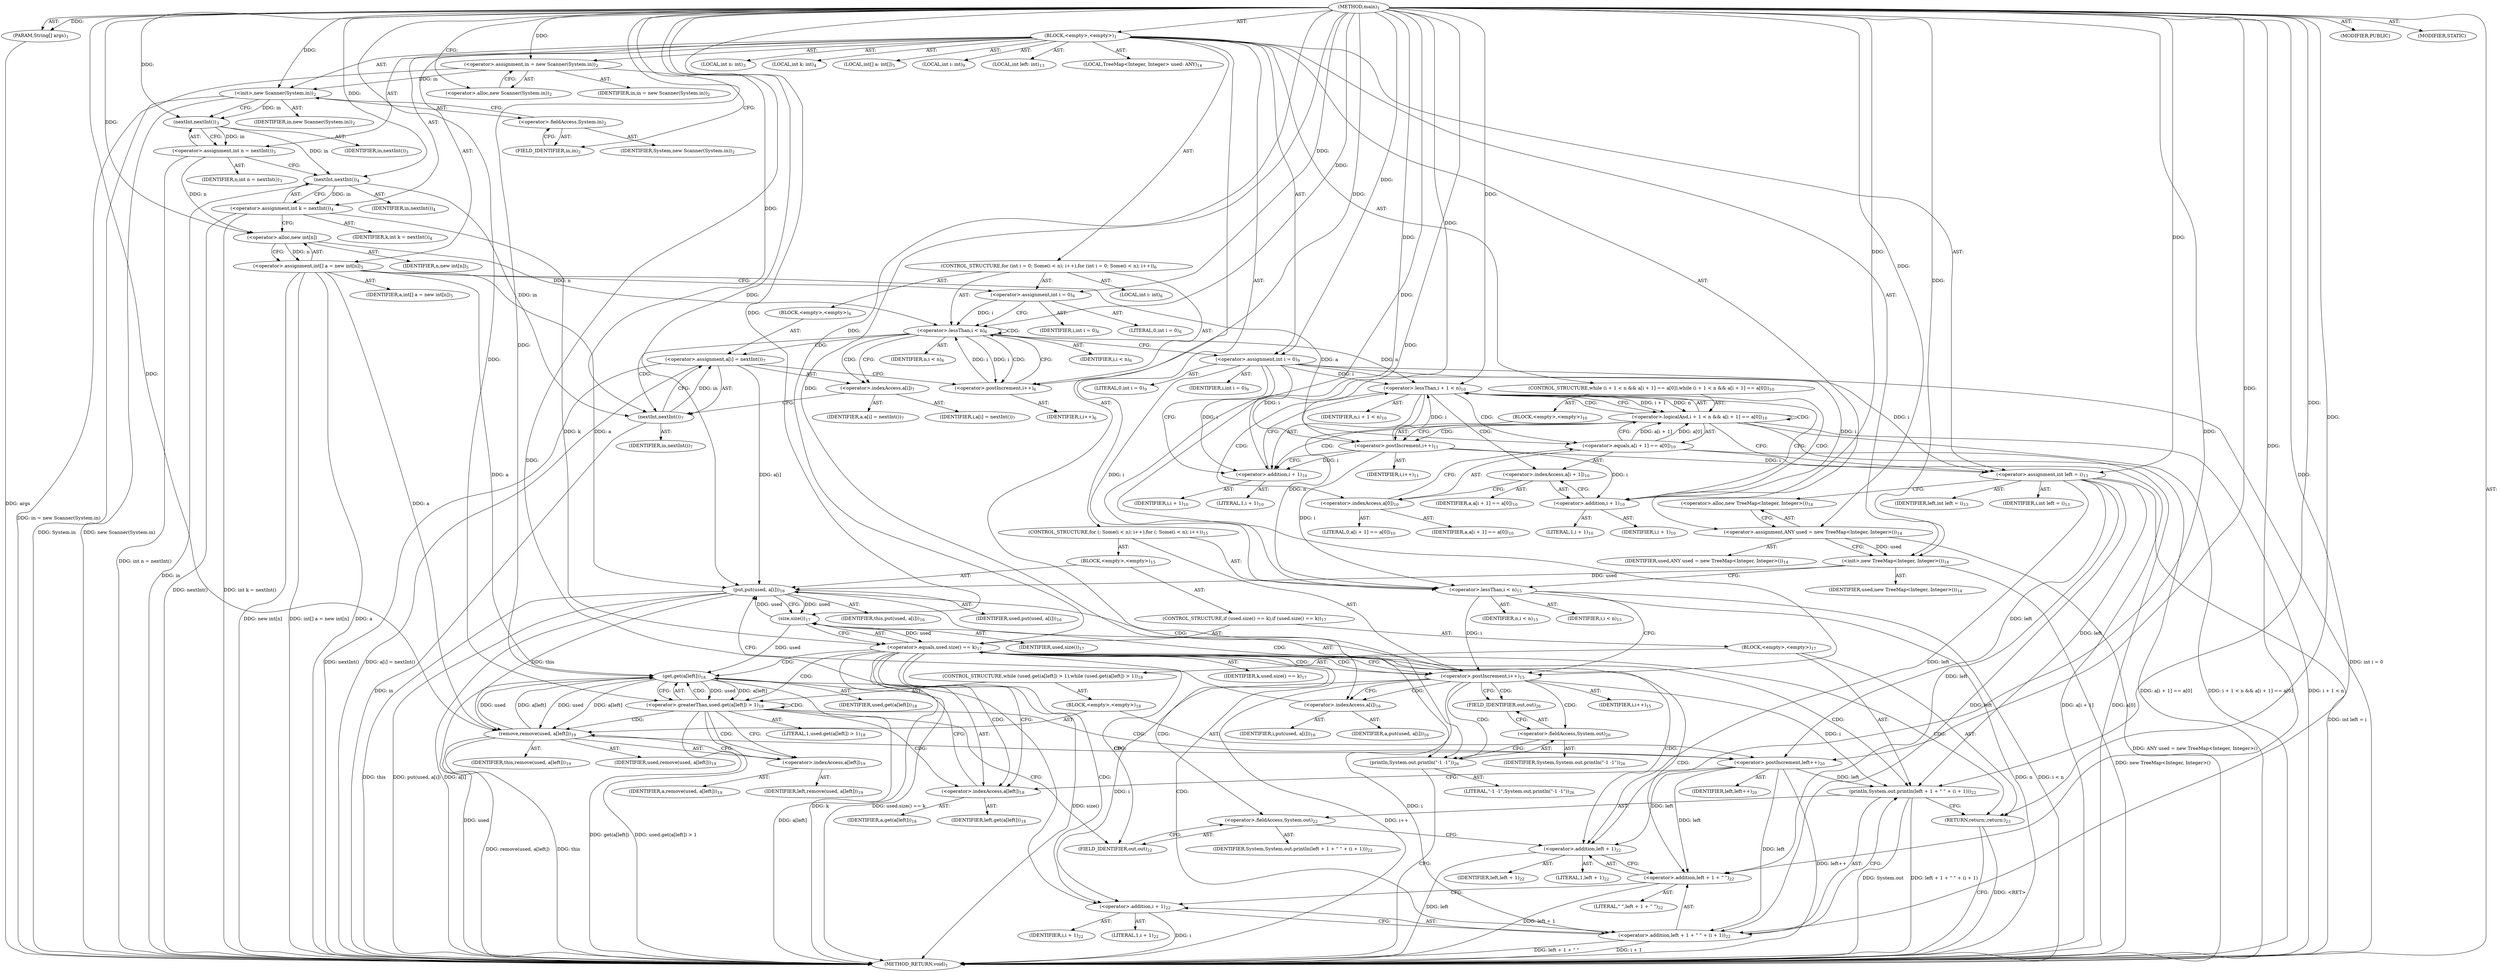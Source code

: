 digraph "main" {  
"19" [label = <(METHOD,main)<SUB>1</SUB>> ]
"20" [label = <(PARAM,String[] args)<SUB>1</SUB>> ]
"21" [label = <(BLOCK,&lt;empty&gt;,&lt;empty&gt;)<SUB>1</SUB>> ]
"22" [label = <(&lt;operator&gt;.assignment,in = new Scanner(System.in))<SUB>2</SUB>> ]
"23" [label = <(IDENTIFIER,in,in = new Scanner(System.in))<SUB>2</SUB>> ]
"24" [label = <(&lt;operator&gt;.alloc,new Scanner(System.in))<SUB>2</SUB>> ]
"25" [label = <(&lt;init&gt;,new Scanner(System.in))<SUB>2</SUB>> ]
"26" [label = <(IDENTIFIER,in,new Scanner(System.in))<SUB>2</SUB>> ]
"27" [label = <(&lt;operator&gt;.fieldAccess,System.in)<SUB>2</SUB>> ]
"28" [label = <(IDENTIFIER,System,new Scanner(System.in))<SUB>2</SUB>> ]
"29" [label = <(FIELD_IDENTIFIER,in,in)<SUB>2</SUB>> ]
"30" [label = <(LOCAL,int n: int)<SUB>3</SUB>> ]
"31" [label = <(&lt;operator&gt;.assignment,int n = nextInt())<SUB>3</SUB>> ]
"32" [label = <(IDENTIFIER,n,int n = nextInt())<SUB>3</SUB>> ]
"33" [label = <(nextInt,nextInt())<SUB>3</SUB>> ]
"34" [label = <(IDENTIFIER,in,nextInt())<SUB>3</SUB>> ]
"35" [label = <(LOCAL,int k: int)<SUB>4</SUB>> ]
"36" [label = <(&lt;operator&gt;.assignment,int k = nextInt())<SUB>4</SUB>> ]
"37" [label = <(IDENTIFIER,k,int k = nextInt())<SUB>4</SUB>> ]
"38" [label = <(nextInt,nextInt())<SUB>4</SUB>> ]
"39" [label = <(IDENTIFIER,in,nextInt())<SUB>4</SUB>> ]
"40" [label = <(LOCAL,int[] a: int[])<SUB>5</SUB>> ]
"41" [label = <(&lt;operator&gt;.assignment,int[] a = new int[n])<SUB>5</SUB>> ]
"42" [label = <(IDENTIFIER,a,int[] a = new int[n])<SUB>5</SUB>> ]
"43" [label = <(&lt;operator&gt;.alloc,new int[n])> ]
"44" [label = <(IDENTIFIER,n,new int[n])<SUB>5</SUB>> ]
"45" [label = <(CONTROL_STRUCTURE,for (int i = 0; Some(i &lt; n); i++),for (int i = 0; Some(i &lt; n); i++))<SUB>6</SUB>> ]
"46" [label = <(LOCAL,int i: int)<SUB>6</SUB>> ]
"47" [label = <(&lt;operator&gt;.assignment,int i = 0)<SUB>6</SUB>> ]
"48" [label = <(IDENTIFIER,i,int i = 0)<SUB>6</SUB>> ]
"49" [label = <(LITERAL,0,int i = 0)<SUB>6</SUB>> ]
"50" [label = <(&lt;operator&gt;.lessThan,i &lt; n)<SUB>6</SUB>> ]
"51" [label = <(IDENTIFIER,i,i &lt; n)<SUB>6</SUB>> ]
"52" [label = <(IDENTIFIER,n,i &lt; n)<SUB>6</SUB>> ]
"53" [label = <(&lt;operator&gt;.postIncrement,i++)<SUB>6</SUB>> ]
"54" [label = <(IDENTIFIER,i,i++)<SUB>6</SUB>> ]
"55" [label = <(BLOCK,&lt;empty&gt;,&lt;empty&gt;)<SUB>6</SUB>> ]
"56" [label = <(&lt;operator&gt;.assignment,a[i] = nextInt())<SUB>7</SUB>> ]
"57" [label = <(&lt;operator&gt;.indexAccess,a[i])<SUB>7</SUB>> ]
"58" [label = <(IDENTIFIER,a,a[i] = nextInt())<SUB>7</SUB>> ]
"59" [label = <(IDENTIFIER,i,a[i] = nextInt())<SUB>7</SUB>> ]
"60" [label = <(nextInt,nextInt())<SUB>7</SUB>> ]
"61" [label = <(IDENTIFIER,in,nextInt())<SUB>7</SUB>> ]
"62" [label = <(LOCAL,int i: int)<SUB>9</SUB>> ]
"63" [label = <(&lt;operator&gt;.assignment,int i = 0)<SUB>9</SUB>> ]
"64" [label = <(IDENTIFIER,i,int i = 0)<SUB>9</SUB>> ]
"65" [label = <(LITERAL,0,int i = 0)<SUB>9</SUB>> ]
"66" [label = <(CONTROL_STRUCTURE,while (i + 1 &lt; n &amp;&amp; a[i + 1] == a[0]),while (i + 1 &lt; n &amp;&amp; a[i + 1] == a[0]))<SUB>10</SUB>> ]
"67" [label = <(&lt;operator&gt;.logicalAnd,i + 1 &lt; n &amp;&amp; a[i + 1] == a[0])<SUB>10</SUB>> ]
"68" [label = <(&lt;operator&gt;.lessThan,i + 1 &lt; n)<SUB>10</SUB>> ]
"69" [label = <(&lt;operator&gt;.addition,i + 1)<SUB>10</SUB>> ]
"70" [label = <(IDENTIFIER,i,i + 1)<SUB>10</SUB>> ]
"71" [label = <(LITERAL,1,i + 1)<SUB>10</SUB>> ]
"72" [label = <(IDENTIFIER,n,i + 1 &lt; n)<SUB>10</SUB>> ]
"73" [label = <(&lt;operator&gt;.equals,a[i + 1] == a[0])<SUB>10</SUB>> ]
"74" [label = <(&lt;operator&gt;.indexAccess,a[i + 1])<SUB>10</SUB>> ]
"75" [label = <(IDENTIFIER,a,a[i + 1] == a[0])<SUB>10</SUB>> ]
"76" [label = <(&lt;operator&gt;.addition,i + 1)<SUB>10</SUB>> ]
"77" [label = <(IDENTIFIER,i,i + 1)<SUB>10</SUB>> ]
"78" [label = <(LITERAL,1,i + 1)<SUB>10</SUB>> ]
"79" [label = <(&lt;operator&gt;.indexAccess,a[0])<SUB>10</SUB>> ]
"80" [label = <(IDENTIFIER,a,a[i + 1] == a[0])<SUB>10</SUB>> ]
"81" [label = <(LITERAL,0,a[i + 1] == a[0])<SUB>10</SUB>> ]
"82" [label = <(BLOCK,&lt;empty&gt;,&lt;empty&gt;)<SUB>10</SUB>> ]
"83" [label = <(&lt;operator&gt;.postIncrement,i++)<SUB>11</SUB>> ]
"84" [label = <(IDENTIFIER,i,i++)<SUB>11</SUB>> ]
"85" [label = <(LOCAL,int left: int)<SUB>13</SUB>> ]
"86" [label = <(&lt;operator&gt;.assignment,int left = i)<SUB>13</SUB>> ]
"87" [label = <(IDENTIFIER,left,int left = i)<SUB>13</SUB>> ]
"88" [label = <(IDENTIFIER,i,int left = i)<SUB>13</SUB>> ]
"4" [label = <(LOCAL,TreeMap&lt;Integer, Integer&gt; used: ANY)<SUB>14</SUB>> ]
"89" [label = <(&lt;operator&gt;.assignment,ANY used = new TreeMap&lt;Integer, Integer&gt;())<SUB>14</SUB>> ]
"90" [label = <(IDENTIFIER,used,ANY used = new TreeMap&lt;Integer, Integer&gt;())<SUB>14</SUB>> ]
"91" [label = <(&lt;operator&gt;.alloc,new TreeMap&lt;Integer, Integer&gt;())<SUB>14</SUB>> ]
"92" [label = <(&lt;init&gt;,new TreeMap&lt;Integer, Integer&gt;())<SUB>14</SUB>> ]
"3" [label = <(IDENTIFIER,used,new TreeMap&lt;Integer, Integer&gt;())<SUB>14</SUB>> ]
"93" [label = <(CONTROL_STRUCTURE,for (; Some(i &lt; n); i++),for (; Some(i &lt; n); i++))<SUB>15</SUB>> ]
"94" [label = <(&lt;operator&gt;.lessThan,i &lt; n)<SUB>15</SUB>> ]
"95" [label = <(IDENTIFIER,i,i &lt; n)<SUB>15</SUB>> ]
"96" [label = <(IDENTIFIER,n,i &lt; n)<SUB>15</SUB>> ]
"97" [label = <(&lt;operator&gt;.postIncrement,i++)<SUB>15</SUB>> ]
"98" [label = <(IDENTIFIER,i,i++)<SUB>15</SUB>> ]
"99" [label = <(BLOCK,&lt;empty&gt;,&lt;empty&gt;)<SUB>15</SUB>> ]
"100" [label = <(put,put(used, a[i]))<SUB>16</SUB>> ]
"101" [label = <(IDENTIFIER,this,put(used, a[i]))<SUB>16</SUB>> ]
"102" [label = <(IDENTIFIER,used,put(used, a[i]))<SUB>16</SUB>> ]
"103" [label = <(&lt;operator&gt;.indexAccess,a[i])<SUB>16</SUB>> ]
"104" [label = <(IDENTIFIER,a,put(used, a[i]))<SUB>16</SUB>> ]
"105" [label = <(IDENTIFIER,i,put(used, a[i]))<SUB>16</SUB>> ]
"106" [label = <(CONTROL_STRUCTURE,if (used.size() == k),if (used.size() == k))<SUB>17</SUB>> ]
"107" [label = <(&lt;operator&gt;.equals,used.size() == k)<SUB>17</SUB>> ]
"108" [label = <(size,size())<SUB>17</SUB>> ]
"109" [label = <(IDENTIFIER,used,size())<SUB>17</SUB>> ]
"110" [label = <(IDENTIFIER,k,used.size() == k)<SUB>17</SUB>> ]
"111" [label = <(BLOCK,&lt;empty&gt;,&lt;empty&gt;)<SUB>17</SUB>> ]
"112" [label = <(CONTROL_STRUCTURE,while (used.get(a[left]) &gt; 1),while (used.get(a[left]) &gt; 1))<SUB>18</SUB>> ]
"113" [label = <(&lt;operator&gt;.greaterThan,used.get(a[left]) &gt; 1)<SUB>18</SUB>> ]
"114" [label = <(get,get(a[left]))<SUB>18</SUB>> ]
"115" [label = <(IDENTIFIER,used,get(a[left]))<SUB>18</SUB>> ]
"116" [label = <(&lt;operator&gt;.indexAccess,a[left])<SUB>18</SUB>> ]
"117" [label = <(IDENTIFIER,a,get(a[left]))<SUB>18</SUB>> ]
"118" [label = <(IDENTIFIER,left,get(a[left]))<SUB>18</SUB>> ]
"119" [label = <(LITERAL,1,used.get(a[left]) &gt; 1)<SUB>18</SUB>> ]
"120" [label = <(BLOCK,&lt;empty&gt;,&lt;empty&gt;)<SUB>18</SUB>> ]
"121" [label = <(remove,remove(used, a[left]))<SUB>19</SUB>> ]
"122" [label = <(IDENTIFIER,this,remove(used, a[left]))<SUB>19</SUB>> ]
"123" [label = <(IDENTIFIER,used,remove(used, a[left]))<SUB>19</SUB>> ]
"124" [label = <(&lt;operator&gt;.indexAccess,a[left])<SUB>19</SUB>> ]
"125" [label = <(IDENTIFIER,a,remove(used, a[left]))<SUB>19</SUB>> ]
"126" [label = <(IDENTIFIER,left,remove(used, a[left]))<SUB>19</SUB>> ]
"127" [label = <(&lt;operator&gt;.postIncrement,left++)<SUB>20</SUB>> ]
"128" [label = <(IDENTIFIER,left,left++)<SUB>20</SUB>> ]
"129" [label = <(println,System.out.println(left + 1 + &quot; &quot; + (i + 1)))<SUB>22</SUB>> ]
"130" [label = <(&lt;operator&gt;.fieldAccess,System.out)<SUB>22</SUB>> ]
"131" [label = <(IDENTIFIER,System,System.out.println(left + 1 + &quot; &quot; + (i + 1)))<SUB>22</SUB>> ]
"132" [label = <(FIELD_IDENTIFIER,out,out)<SUB>22</SUB>> ]
"133" [label = <(&lt;operator&gt;.addition,left + 1 + &quot; &quot; + (i + 1))<SUB>22</SUB>> ]
"134" [label = <(&lt;operator&gt;.addition,left + 1 + &quot; &quot;)<SUB>22</SUB>> ]
"135" [label = <(&lt;operator&gt;.addition,left + 1)<SUB>22</SUB>> ]
"136" [label = <(IDENTIFIER,left,left + 1)<SUB>22</SUB>> ]
"137" [label = <(LITERAL,1,left + 1)<SUB>22</SUB>> ]
"138" [label = <(LITERAL,&quot; &quot;,left + 1 + &quot; &quot;)<SUB>22</SUB>> ]
"139" [label = <(&lt;operator&gt;.addition,i + 1)<SUB>22</SUB>> ]
"140" [label = <(IDENTIFIER,i,i + 1)<SUB>22</SUB>> ]
"141" [label = <(LITERAL,1,i + 1)<SUB>22</SUB>> ]
"142" [label = <(RETURN,return;,return;)<SUB>23</SUB>> ]
"143" [label = <(println,System.out.println(&quot;-1 -1&quot;))<SUB>26</SUB>> ]
"144" [label = <(&lt;operator&gt;.fieldAccess,System.out)<SUB>26</SUB>> ]
"145" [label = <(IDENTIFIER,System,System.out.println(&quot;-1 -1&quot;))<SUB>26</SUB>> ]
"146" [label = <(FIELD_IDENTIFIER,out,out)<SUB>26</SUB>> ]
"147" [label = <(LITERAL,&quot;-1 -1&quot;,System.out.println(&quot;-1 -1&quot;))<SUB>26</SUB>> ]
"148" [label = <(MODIFIER,PUBLIC)> ]
"149" [label = <(MODIFIER,STATIC)> ]
"150" [label = <(METHOD_RETURN,void)<SUB>1</SUB>> ]
  "19" -> "20"  [ label = "AST: "] 
  "19" -> "21"  [ label = "AST: "] 
  "19" -> "148"  [ label = "AST: "] 
  "19" -> "149"  [ label = "AST: "] 
  "19" -> "150"  [ label = "AST: "] 
  "21" -> "22"  [ label = "AST: "] 
  "21" -> "25"  [ label = "AST: "] 
  "21" -> "30"  [ label = "AST: "] 
  "21" -> "31"  [ label = "AST: "] 
  "21" -> "35"  [ label = "AST: "] 
  "21" -> "36"  [ label = "AST: "] 
  "21" -> "40"  [ label = "AST: "] 
  "21" -> "41"  [ label = "AST: "] 
  "21" -> "45"  [ label = "AST: "] 
  "21" -> "62"  [ label = "AST: "] 
  "21" -> "63"  [ label = "AST: "] 
  "21" -> "66"  [ label = "AST: "] 
  "21" -> "85"  [ label = "AST: "] 
  "21" -> "86"  [ label = "AST: "] 
  "21" -> "4"  [ label = "AST: "] 
  "21" -> "89"  [ label = "AST: "] 
  "21" -> "92"  [ label = "AST: "] 
  "21" -> "93"  [ label = "AST: "] 
  "21" -> "143"  [ label = "AST: "] 
  "22" -> "23"  [ label = "AST: "] 
  "22" -> "24"  [ label = "AST: "] 
  "25" -> "26"  [ label = "AST: "] 
  "25" -> "27"  [ label = "AST: "] 
  "27" -> "28"  [ label = "AST: "] 
  "27" -> "29"  [ label = "AST: "] 
  "31" -> "32"  [ label = "AST: "] 
  "31" -> "33"  [ label = "AST: "] 
  "33" -> "34"  [ label = "AST: "] 
  "36" -> "37"  [ label = "AST: "] 
  "36" -> "38"  [ label = "AST: "] 
  "38" -> "39"  [ label = "AST: "] 
  "41" -> "42"  [ label = "AST: "] 
  "41" -> "43"  [ label = "AST: "] 
  "43" -> "44"  [ label = "AST: "] 
  "45" -> "46"  [ label = "AST: "] 
  "45" -> "47"  [ label = "AST: "] 
  "45" -> "50"  [ label = "AST: "] 
  "45" -> "53"  [ label = "AST: "] 
  "45" -> "55"  [ label = "AST: "] 
  "47" -> "48"  [ label = "AST: "] 
  "47" -> "49"  [ label = "AST: "] 
  "50" -> "51"  [ label = "AST: "] 
  "50" -> "52"  [ label = "AST: "] 
  "53" -> "54"  [ label = "AST: "] 
  "55" -> "56"  [ label = "AST: "] 
  "56" -> "57"  [ label = "AST: "] 
  "56" -> "60"  [ label = "AST: "] 
  "57" -> "58"  [ label = "AST: "] 
  "57" -> "59"  [ label = "AST: "] 
  "60" -> "61"  [ label = "AST: "] 
  "63" -> "64"  [ label = "AST: "] 
  "63" -> "65"  [ label = "AST: "] 
  "66" -> "67"  [ label = "AST: "] 
  "66" -> "82"  [ label = "AST: "] 
  "67" -> "68"  [ label = "AST: "] 
  "67" -> "73"  [ label = "AST: "] 
  "68" -> "69"  [ label = "AST: "] 
  "68" -> "72"  [ label = "AST: "] 
  "69" -> "70"  [ label = "AST: "] 
  "69" -> "71"  [ label = "AST: "] 
  "73" -> "74"  [ label = "AST: "] 
  "73" -> "79"  [ label = "AST: "] 
  "74" -> "75"  [ label = "AST: "] 
  "74" -> "76"  [ label = "AST: "] 
  "76" -> "77"  [ label = "AST: "] 
  "76" -> "78"  [ label = "AST: "] 
  "79" -> "80"  [ label = "AST: "] 
  "79" -> "81"  [ label = "AST: "] 
  "82" -> "83"  [ label = "AST: "] 
  "83" -> "84"  [ label = "AST: "] 
  "86" -> "87"  [ label = "AST: "] 
  "86" -> "88"  [ label = "AST: "] 
  "89" -> "90"  [ label = "AST: "] 
  "89" -> "91"  [ label = "AST: "] 
  "92" -> "3"  [ label = "AST: "] 
  "93" -> "94"  [ label = "AST: "] 
  "93" -> "97"  [ label = "AST: "] 
  "93" -> "99"  [ label = "AST: "] 
  "94" -> "95"  [ label = "AST: "] 
  "94" -> "96"  [ label = "AST: "] 
  "97" -> "98"  [ label = "AST: "] 
  "99" -> "100"  [ label = "AST: "] 
  "99" -> "106"  [ label = "AST: "] 
  "100" -> "101"  [ label = "AST: "] 
  "100" -> "102"  [ label = "AST: "] 
  "100" -> "103"  [ label = "AST: "] 
  "103" -> "104"  [ label = "AST: "] 
  "103" -> "105"  [ label = "AST: "] 
  "106" -> "107"  [ label = "AST: "] 
  "106" -> "111"  [ label = "AST: "] 
  "107" -> "108"  [ label = "AST: "] 
  "107" -> "110"  [ label = "AST: "] 
  "108" -> "109"  [ label = "AST: "] 
  "111" -> "112"  [ label = "AST: "] 
  "111" -> "129"  [ label = "AST: "] 
  "111" -> "142"  [ label = "AST: "] 
  "112" -> "113"  [ label = "AST: "] 
  "112" -> "120"  [ label = "AST: "] 
  "113" -> "114"  [ label = "AST: "] 
  "113" -> "119"  [ label = "AST: "] 
  "114" -> "115"  [ label = "AST: "] 
  "114" -> "116"  [ label = "AST: "] 
  "116" -> "117"  [ label = "AST: "] 
  "116" -> "118"  [ label = "AST: "] 
  "120" -> "121"  [ label = "AST: "] 
  "120" -> "127"  [ label = "AST: "] 
  "121" -> "122"  [ label = "AST: "] 
  "121" -> "123"  [ label = "AST: "] 
  "121" -> "124"  [ label = "AST: "] 
  "124" -> "125"  [ label = "AST: "] 
  "124" -> "126"  [ label = "AST: "] 
  "127" -> "128"  [ label = "AST: "] 
  "129" -> "130"  [ label = "AST: "] 
  "129" -> "133"  [ label = "AST: "] 
  "130" -> "131"  [ label = "AST: "] 
  "130" -> "132"  [ label = "AST: "] 
  "133" -> "134"  [ label = "AST: "] 
  "133" -> "139"  [ label = "AST: "] 
  "134" -> "135"  [ label = "AST: "] 
  "134" -> "138"  [ label = "AST: "] 
  "135" -> "136"  [ label = "AST: "] 
  "135" -> "137"  [ label = "AST: "] 
  "139" -> "140"  [ label = "AST: "] 
  "139" -> "141"  [ label = "AST: "] 
  "143" -> "144"  [ label = "AST: "] 
  "143" -> "147"  [ label = "AST: "] 
  "144" -> "145"  [ label = "AST: "] 
  "144" -> "146"  [ label = "AST: "] 
  "22" -> "29"  [ label = "CFG: "] 
  "25" -> "33"  [ label = "CFG: "] 
  "31" -> "38"  [ label = "CFG: "] 
  "36" -> "43"  [ label = "CFG: "] 
  "41" -> "47"  [ label = "CFG: "] 
  "63" -> "69"  [ label = "CFG: "] 
  "86" -> "91"  [ label = "CFG: "] 
  "89" -> "92"  [ label = "CFG: "] 
  "92" -> "94"  [ label = "CFG: "] 
  "143" -> "150"  [ label = "CFG: "] 
  "24" -> "22"  [ label = "CFG: "] 
  "27" -> "25"  [ label = "CFG: "] 
  "33" -> "31"  [ label = "CFG: "] 
  "38" -> "36"  [ label = "CFG: "] 
  "43" -> "41"  [ label = "CFG: "] 
  "47" -> "50"  [ label = "CFG: "] 
  "50" -> "57"  [ label = "CFG: "] 
  "50" -> "63"  [ label = "CFG: "] 
  "53" -> "50"  [ label = "CFG: "] 
  "67" -> "83"  [ label = "CFG: "] 
  "67" -> "86"  [ label = "CFG: "] 
  "91" -> "89"  [ label = "CFG: "] 
  "94" -> "97"  [ label = "CFG: "] 
  "97" -> "103"  [ label = "CFG: "] 
  "97" -> "146"  [ label = "CFG: "] 
  "144" -> "143"  [ label = "CFG: "] 
  "29" -> "27"  [ label = "CFG: "] 
  "56" -> "53"  [ label = "CFG: "] 
  "68" -> "67"  [ label = "CFG: "] 
  "68" -> "76"  [ label = "CFG: "] 
  "73" -> "67"  [ label = "CFG: "] 
  "83" -> "69"  [ label = "CFG: "] 
  "100" -> "108"  [ label = "CFG: "] 
  "146" -> "144"  [ label = "CFG: "] 
  "57" -> "60"  [ label = "CFG: "] 
  "60" -> "56"  [ label = "CFG: "] 
  "69" -> "68"  [ label = "CFG: "] 
  "74" -> "79"  [ label = "CFG: "] 
  "79" -> "73"  [ label = "CFG: "] 
  "103" -> "100"  [ label = "CFG: "] 
  "107" -> "97"  [ label = "CFG: "] 
  "107" -> "116"  [ label = "CFG: "] 
  "76" -> "74"  [ label = "CFG: "] 
  "108" -> "107"  [ label = "CFG: "] 
  "129" -> "142"  [ label = "CFG: "] 
  "142" -> "150"  [ label = "CFG: "] 
  "113" -> "124"  [ label = "CFG: "] 
  "113" -> "132"  [ label = "CFG: "] 
  "130" -> "135"  [ label = "CFG: "] 
  "133" -> "129"  [ label = "CFG: "] 
  "114" -> "113"  [ label = "CFG: "] 
  "121" -> "127"  [ label = "CFG: "] 
  "127" -> "116"  [ label = "CFG: "] 
  "132" -> "130"  [ label = "CFG: "] 
  "134" -> "139"  [ label = "CFG: "] 
  "139" -> "133"  [ label = "CFG: "] 
  "116" -> "114"  [ label = "CFG: "] 
  "124" -> "121"  [ label = "CFG: "] 
  "135" -> "134"  [ label = "CFG: "] 
  "19" -> "24"  [ label = "CFG: "] 
  "142" -> "150"  [ label = "DDG: &lt;RET&gt;"] 
  "20" -> "150"  [ label = "DDG: args"] 
  "22" -> "150"  [ label = "DDG: in = new Scanner(System.in)"] 
  "25" -> "150"  [ label = "DDG: System.in"] 
  "25" -> "150"  [ label = "DDG: new Scanner(System.in)"] 
  "31" -> "150"  [ label = "DDG: int n = nextInt()"] 
  "38" -> "150"  [ label = "DDG: in"] 
  "36" -> "150"  [ label = "DDG: nextInt()"] 
  "36" -> "150"  [ label = "DDG: int k = nextInt()"] 
  "41" -> "150"  [ label = "DDG: a"] 
  "41" -> "150"  [ label = "DDG: new int[n]"] 
  "41" -> "150"  [ label = "DDG: int[] a = new int[n]"] 
  "63" -> "150"  [ label = "DDG: int i = 0"] 
  "67" -> "150"  [ label = "DDG: i + 1 &lt; n"] 
  "73" -> "150"  [ label = "DDG: a[i + 1]"] 
  "73" -> "150"  [ label = "DDG: a[0]"] 
  "67" -> "150"  [ label = "DDG: a[i + 1] == a[0]"] 
  "67" -> "150"  [ label = "DDG: i + 1 &lt; n &amp;&amp; a[i + 1] == a[0]"] 
  "86" -> "150"  [ label = "DDG: int left = i"] 
  "89" -> "150"  [ label = "DDG: ANY used = new TreeMap&lt;Integer, Integer&gt;()"] 
  "92" -> "150"  [ label = "DDG: new TreeMap&lt;Integer, Integer&gt;()"] 
  "94" -> "150"  [ label = "DDG: n"] 
  "94" -> "150"  [ label = "DDG: i &lt; n"] 
  "97" -> "150"  [ label = "DDG: i++"] 
  "100" -> "150"  [ label = "DDG: this"] 
  "100" -> "150"  [ label = "DDG: a[i]"] 
  "100" -> "150"  [ label = "DDG: put(used, a[i])"] 
  "107" -> "150"  [ label = "DDG: size()"] 
  "107" -> "150"  [ label = "DDG: k"] 
  "107" -> "150"  [ label = "DDG: used.size() == k"] 
  "114" -> "150"  [ label = "DDG: used"] 
  "114" -> "150"  [ label = "DDG: a[left]"] 
  "113" -> "150"  [ label = "DDG: get(a[left])"] 
  "113" -> "150"  [ label = "DDG: used.get(a[left]) &gt; 1"] 
  "129" -> "150"  [ label = "DDG: System.out"] 
  "135" -> "150"  [ label = "DDG: left"] 
  "134" -> "150"  [ label = "DDG: left + 1"] 
  "133" -> "150"  [ label = "DDG: left + 1 + &quot; &quot;"] 
  "139" -> "150"  [ label = "DDG: i"] 
  "133" -> "150"  [ label = "DDG: i + 1"] 
  "129" -> "150"  [ label = "DDG: left + 1 + &quot; &quot; + (i + 1)"] 
  "121" -> "150"  [ label = "DDG: this"] 
  "121" -> "150"  [ label = "DDG: remove(used, a[left])"] 
  "127" -> "150"  [ label = "DDG: left++"] 
  "60" -> "150"  [ label = "DDG: in"] 
  "56" -> "150"  [ label = "DDG: nextInt()"] 
  "56" -> "150"  [ label = "DDG: a[i] = nextInt()"] 
  "19" -> "20"  [ label = "DDG: "] 
  "19" -> "22"  [ label = "DDG: "] 
  "33" -> "31"  [ label = "DDG: in"] 
  "38" -> "36"  [ label = "DDG: in"] 
  "43" -> "41"  [ label = "DDG: n"] 
  "19" -> "63"  [ label = "DDG: "] 
  "19" -> "86"  [ label = "DDG: "] 
  "63" -> "86"  [ label = "DDG: i"] 
  "83" -> "86"  [ label = "DDG: i"] 
  "19" -> "89"  [ label = "DDG: "] 
  "22" -> "25"  [ label = "DDG: in"] 
  "19" -> "25"  [ label = "DDG: "] 
  "19" -> "47"  [ label = "DDG: "] 
  "89" -> "92"  [ label = "DDG: used"] 
  "19" -> "92"  [ label = "DDG: "] 
  "19" -> "143"  [ label = "DDG: "] 
  "25" -> "33"  [ label = "DDG: in"] 
  "19" -> "33"  [ label = "DDG: "] 
  "33" -> "38"  [ label = "DDG: in"] 
  "19" -> "38"  [ label = "DDG: "] 
  "31" -> "43"  [ label = "DDG: n"] 
  "19" -> "43"  [ label = "DDG: "] 
  "47" -> "50"  [ label = "DDG: i"] 
  "53" -> "50"  [ label = "DDG: i"] 
  "19" -> "50"  [ label = "DDG: "] 
  "43" -> "50"  [ label = "DDG: n"] 
  "50" -> "53"  [ label = "DDG: i"] 
  "19" -> "53"  [ label = "DDG: "] 
  "60" -> "56"  [ label = "DDG: in"] 
  "68" -> "67"  [ label = "DDG: i + 1"] 
  "68" -> "67"  [ label = "DDG: n"] 
  "73" -> "67"  [ label = "DDG: a[i + 1]"] 
  "73" -> "67"  [ label = "DDG: a[0]"] 
  "19" -> "94"  [ label = "DDG: "] 
  "63" -> "94"  [ label = "DDG: i"] 
  "83" -> "94"  [ label = "DDG: i"] 
  "68" -> "94"  [ label = "DDG: n"] 
  "94" -> "97"  [ label = "DDG: i"] 
  "19" -> "97"  [ label = "DDG: "] 
  "63" -> "68"  [ label = "DDG: i"] 
  "83" -> "68"  [ label = "DDG: i"] 
  "19" -> "68"  [ label = "DDG: "] 
  "50" -> "68"  [ label = "DDG: n"] 
  "41" -> "73"  [ label = "DDG: a"] 
  "19" -> "83"  [ label = "DDG: "] 
  "63" -> "83"  [ label = "DDG: i"] 
  "19" -> "100"  [ label = "DDG: "] 
  "92" -> "100"  [ label = "DDG: used"] 
  "108" -> "100"  [ label = "DDG: used"] 
  "41" -> "100"  [ label = "DDG: a"] 
  "56" -> "100"  [ label = "DDG: a[i]"] 
  "38" -> "60"  [ label = "DDG: in"] 
  "19" -> "60"  [ label = "DDG: "] 
  "63" -> "69"  [ label = "DDG: i"] 
  "83" -> "69"  [ label = "DDG: i"] 
  "19" -> "69"  [ label = "DDG: "] 
  "108" -> "107"  [ label = "DDG: used"] 
  "36" -> "107"  [ label = "DDG: k"] 
  "19" -> "107"  [ label = "DDG: "] 
  "19" -> "142"  [ label = "DDG: "] 
  "19" -> "76"  [ label = "DDG: "] 
  "63" -> "76"  [ label = "DDG: i"] 
  "83" -> "76"  [ label = "DDG: i"] 
  "100" -> "108"  [ label = "DDG: used"] 
  "19" -> "108"  [ label = "DDG: "] 
  "86" -> "129"  [ label = "DDG: left"] 
  "127" -> "129"  [ label = "DDG: left"] 
  "19" -> "129"  [ label = "DDG: "] 
  "97" -> "129"  [ label = "DDG: i"] 
  "114" -> "113"  [ label = "DDG: used"] 
  "114" -> "113"  [ label = "DDG: a[left]"] 
  "19" -> "113"  [ label = "DDG: "] 
  "86" -> "133"  [ label = "DDG: left"] 
  "127" -> "133"  [ label = "DDG: left"] 
  "19" -> "133"  [ label = "DDG: "] 
  "97" -> "133"  [ label = "DDG: i"] 
  "108" -> "114"  [ label = "DDG: used"] 
  "121" -> "114"  [ label = "DDG: used"] 
  "19" -> "114"  [ label = "DDG: "] 
  "41" -> "114"  [ label = "DDG: a"] 
  "121" -> "114"  [ label = "DDG: a[left]"] 
  "100" -> "121"  [ label = "DDG: this"] 
  "19" -> "121"  [ label = "DDG: "] 
  "114" -> "121"  [ label = "DDG: used"] 
  "41" -> "121"  [ label = "DDG: a"] 
  "114" -> "121"  [ label = "DDG: a[left]"] 
  "86" -> "127"  [ label = "DDG: left"] 
  "19" -> "127"  [ label = "DDG: "] 
  "86" -> "134"  [ label = "DDG: left"] 
  "127" -> "134"  [ label = "DDG: left"] 
  "19" -> "134"  [ label = "DDG: "] 
  "97" -> "139"  [ label = "DDG: i"] 
  "19" -> "139"  [ label = "DDG: "] 
  "86" -> "135"  [ label = "DDG: left"] 
  "127" -> "135"  [ label = "DDG: left"] 
  "19" -> "135"  [ label = "DDG: "] 
  "50" -> "60"  [ label = "CDG: "] 
  "50" -> "57"  [ label = "CDG: "] 
  "50" -> "56"  [ label = "CDG: "] 
  "50" -> "50"  [ label = "CDG: "] 
  "50" -> "53"  [ label = "CDG: "] 
  "67" -> "68"  [ label = "CDG: "] 
  "67" -> "69"  [ label = "CDG: "] 
  "67" -> "67"  [ label = "CDG: "] 
  "67" -> "83"  [ label = "CDG: "] 
  "97" -> "107"  [ label = "CDG: "] 
  "97" -> "146"  [ label = "CDG: "] 
  "97" -> "103"  [ label = "CDG: "] 
  "97" -> "144"  [ label = "CDG: "] 
  "97" -> "143"  [ label = "CDG: "] 
  "97" -> "100"  [ label = "CDG: "] 
  "97" -> "108"  [ label = "CDG: "] 
  "68" -> "73"  [ label = "CDG: "] 
  "68" -> "74"  [ label = "CDG: "] 
  "68" -> "76"  [ label = "CDG: "] 
  "68" -> "79"  [ label = "CDG: "] 
  "107" -> "113"  [ label = "CDG: "] 
  "107" -> "116"  [ label = "CDG: "] 
  "107" -> "114"  [ label = "CDG: "] 
  "107" -> "132"  [ label = "CDG: "] 
  "107" -> "142"  [ label = "CDG: "] 
  "107" -> "97"  [ label = "CDG: "] 
  "107" -> "129"  [ label = "CDG: "] 
  "107" -> "134"  [ label = "CDG: "] 
  "107" -> "130"  [ label = "CDG: "] 
  "107" -> "135"  [ label = "CDG: "] 
  "107" -> "139"  [ label = "CDG: "] 
  "107" -> "133"  [ label = "CDG: "] 
  "113" -> "113"  [ label = "CDG: "] 
  "113" -> "116"  [ label = "CDG: "] 
  "113" -> "114"  [ label = "CDG: "] 
  "113" -> "121"  [ label = "CDG: "] 
  "113" -> "127"  [ label = "CDG: "] 
  "113" -> "124"  [ label = "CDG: "] 
}
